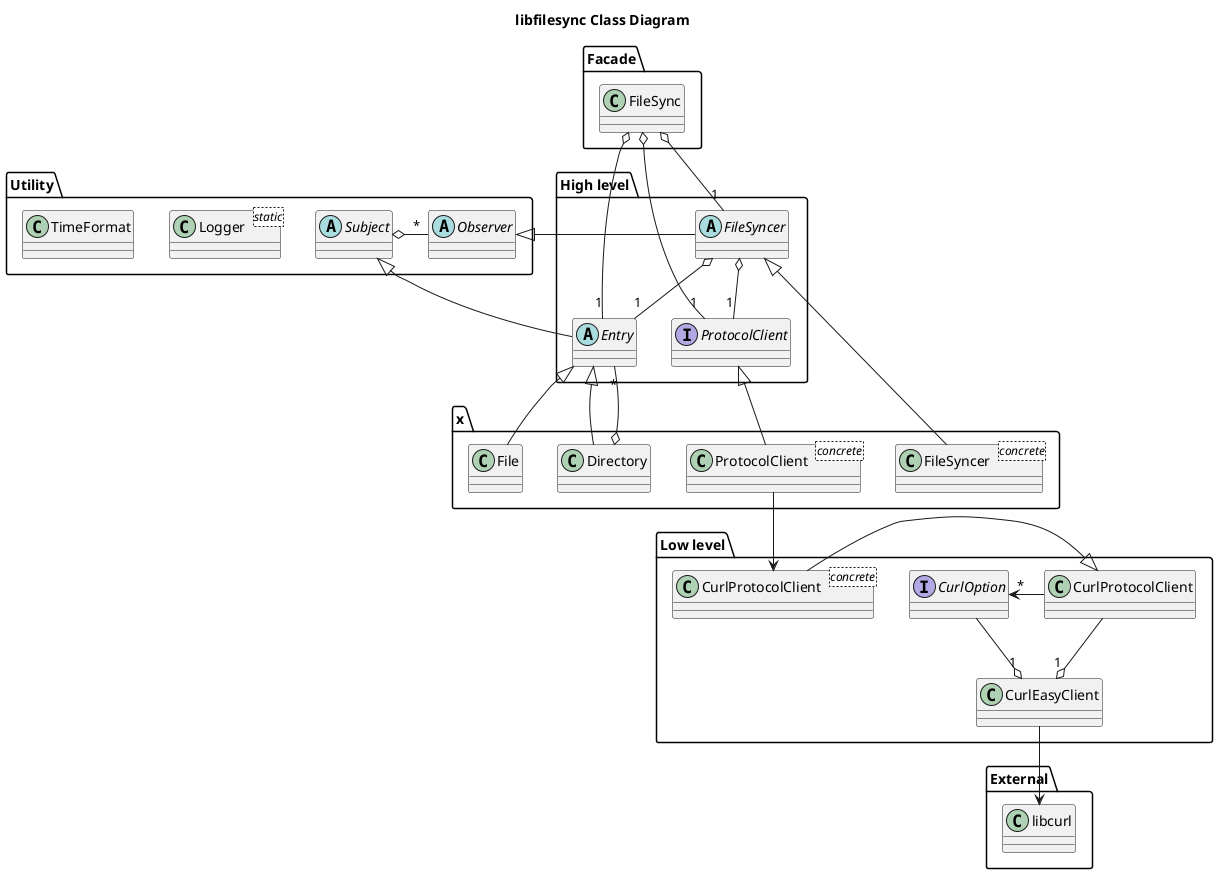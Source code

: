 @startuml libfilesync-class

title libfilesync Class Diagram

package "Facade" {
    class FileSync
}

package "Utility" {
    abstract class Subject
    abstract class Observer
    class "Logger<static>" as logger
    class TimeFormat
}

package "High level" {
    abstract FileSyncer
    interface ProtocolClient
    abstract class Entry
}

package "x" {
    class Directory
    class File
    class "FileSyncer<concrete>" as concreteFileSyncer
    class "ProtocolClient<concrete>" as concreteProtocolClient    
}

package "Low level" as lowLevel {
    class CurlProtocolClient
    class "CurlProtocolClient<concrete>" as concreteCurlProtocolClient
    class CurlEasyClient
    interface CurlOption
}

package "External" {
    class libcurl
}

FileSync o-- "1" FileSyncer
FileSync o-- "1" Entry
FileSync o-- "1" ProtocolClient

FileSyncer o-- "1" Entry
FileSyncer o-- "1" ProtocolClient

Subject <|-- Entry
FileSyncer --|> Observer
Observer "*" -o Subject

ProtocolClient <|-- concreteProtocolClient
FileSyncer <|-- concreteFileSyncer
Entry <|-- Directory
Entry <|-- File
Entry "*" --o Directory

concreteProtocolClient --> concreteCurlProtocolClient
concreteCurlProtocolClient -|> CurlProtocolClient
CurlProtocolClient --o "1" CurlEasyClient
CurlProtocolClient -> "*" CurlOption
CurlOption --o "1" CurlEasyClient

CurlEasyClient --> libcurl


@enduml